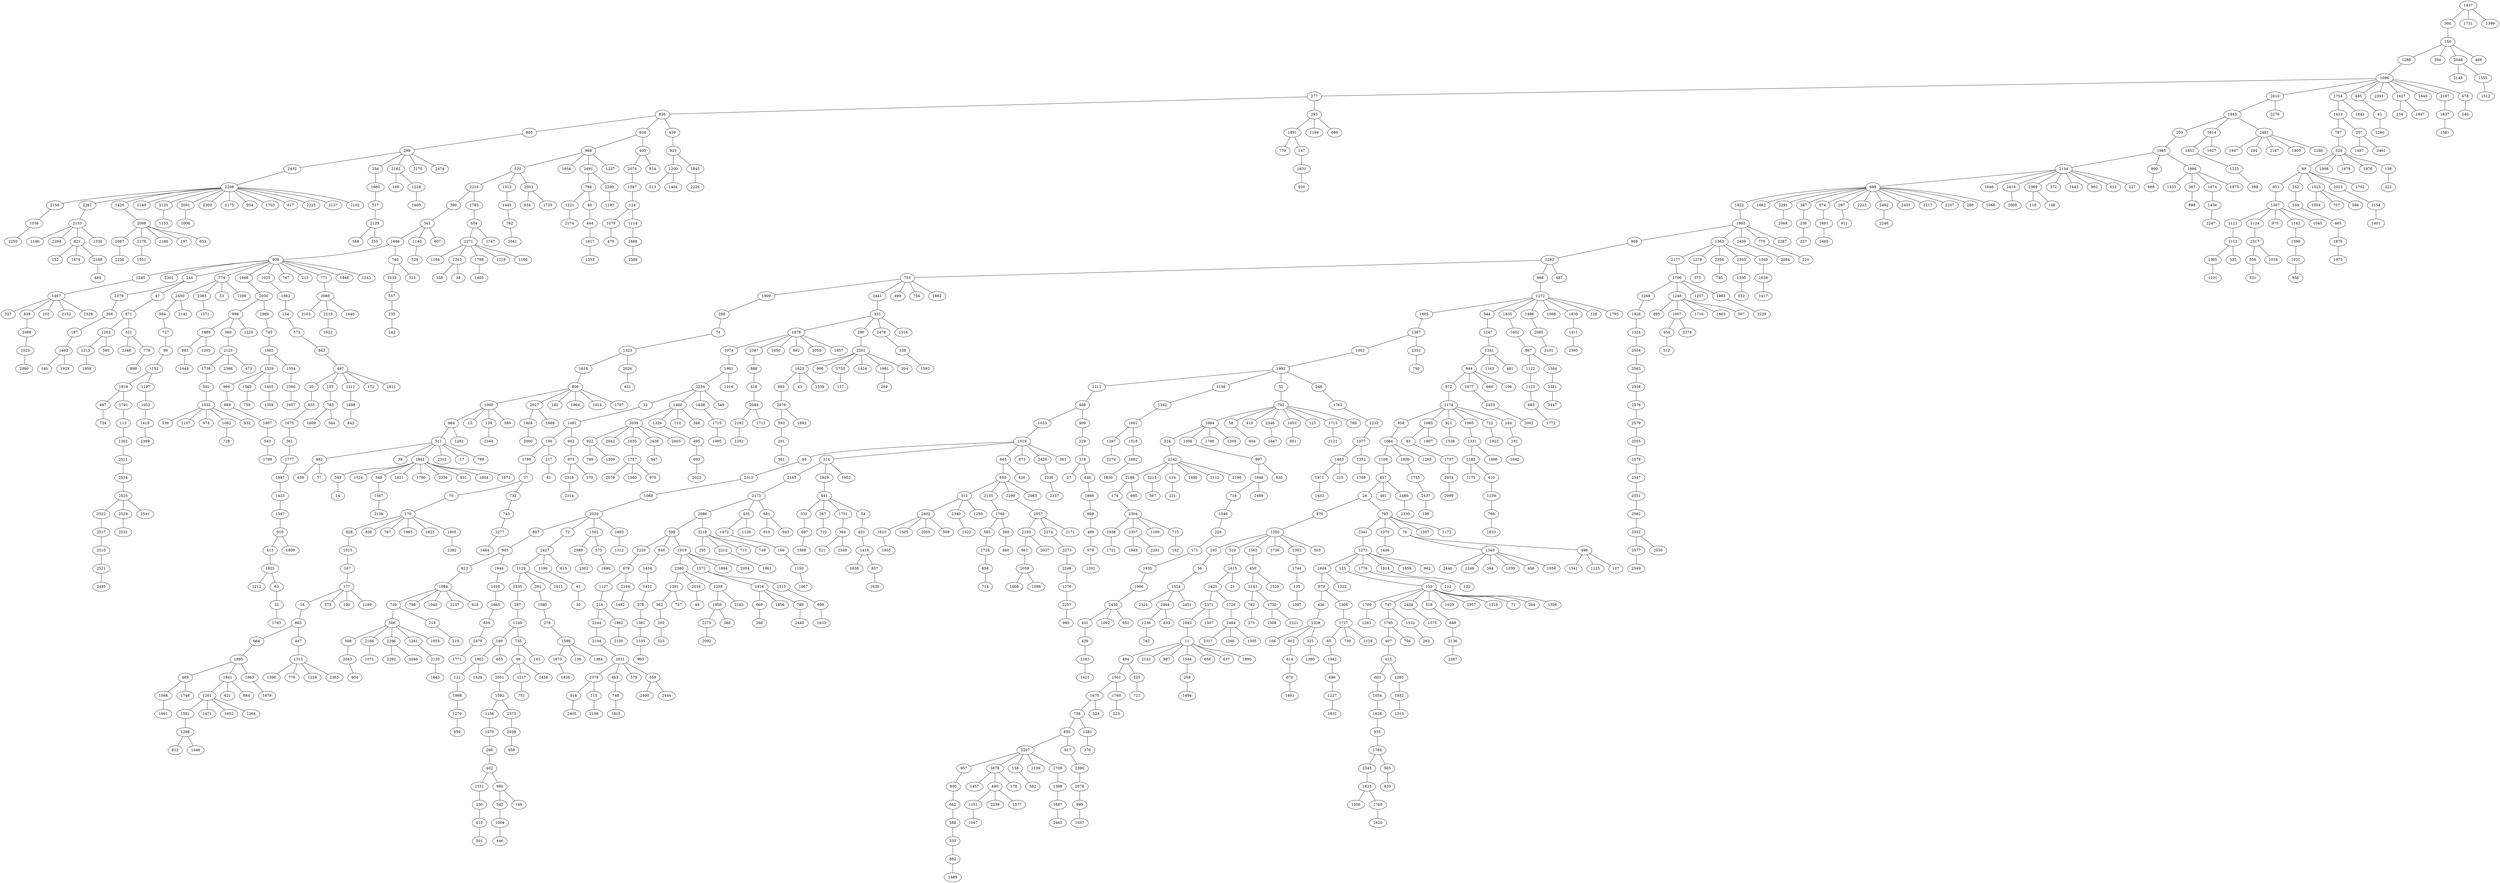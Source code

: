 strict graph "" {
	1937 -- 360;
	1937 -- 1731;
	1937 -- 1399;
	360 -- 150;
	150 -- 1288;
	150 -- 394;
	150 -- 2048;
	150 -- 468;
	1288 -- 1696;
	1696 -- 277;
	1696 -- 2010;
	1696 -- 1754;
	1696 -- 485;
	1696 -- 2393;
	1696 -- 1627;
	1696 -- 1640;
	1696 -- 2197;
	1696 -- 478;
	277 -- 826;
	277 -- 293;
	826 -- 805;
	826 -- 834;
	826 -- 639;
	805 -- 298;
	298 -- 2432;
	298 -- 254;
	298 -- 2182;
	298 -- 2170;
	298 -- 2474;
	2432 -- 2208;
	2208 -- 2156;
	2208 -- 2261;
	2208 -- 1420;
	2208 -- 2140;
	2208 -- 2125;
	2208 -- 2091;
	2208 -- 2300;
	2208 -- 2175;
	2208 -- 934;
	2208 -- 1703;
	2208 -- 617;
	2208 -- 2225;
	2208 -- 2137;
	2208 -- 2102;
	2156 -- 1036;
	1036 -- 2259;
	2010 -- 1945;
	2010 -- 2276;
	1945 -- 203;
	1945 -- 1614;
	1945 -- 2481;
	203 -- 1985;
	1985 -- 2134;
	1985 -- 890;
	1985 -- 1986;
	2134 -- 698;
	2134 -- 1646;
	2134 -- 2416;
	2134 -- 2369;
	2134 -- 372;
	2134 -- 1443;
	2134 -- 902;
	2134 -- 612;
	2134 -- 227;
	698 -- 1822;
	698 -- 1662;
	698 -- 2291;
	698 -- 387;
	698 -- 674;
	698 -- 297;
	698 -- 2223;
	698 -- 2492;
	698 -- 2435;
	698 -- 2217;
	698 -- 2107;
	698 -- 280;
	698 -- 1066;
	1822 -- 1865;
	1865 -- 869;
	1865 -- 1363;
	1865 -- 2409;
	1865 -- 770;
	1865 -- 2287;
	869 -- 2282;
	2282 -- 755;
	2282 -- 668;
	2282 -- 487;
	755 -- 1909;
	755 -- 2441;
	755 -- 499;
	755 -- 754;
	755 -- 1882;
	1909 -- 288;
	288 -- 74;
	74 -- 1323;
	834 -- 968;
	834 -- 403;
	968 -- 520;
	968 -- 1854;
	968 -- 2491;
	968 -- 1237;
	520 -- 2216;
	520 -- 1313;
	520 -- 2053;
	2216 -- 390;
	2216 -- 1785;
	390 -- 341;
	341 -- 1486;
	341 -- 1140;
	341 -- 607;
	1486 -- 909;
	1486 -- 740;
	909 -- 1245;
	909 -- 2301;
	909 -- 244;
	909 -- 774;
	909 -- 1948;
	909 -- 1025;
	909 -- 767;
	909 -- 213;
	909 -- 771;
	909 -- 1446;
	909 -- 1243;
	1245 -- 1467;
	1467 -- 327;
	1467 -- 838;
	1467 -- 102;
	1467 -- 2152;
	1467 -- 1528;
	639 -- 925;
	925 -- 1200;
	925 -- 1845;
	1200 -- 513;
	1200 -- 1404;
	2441 -- 333;
	333 -- 1978;
	333 -- 290;
	333 -- 2478;
	333 -- 1514;
	1978 -- 1074;
	1978 -- 2387;
	1978 -- 1650;
	1978 -- 892;
	1978 -- 2050;
	1978 -- 1857;
	1074 -- 1901;
	1901 -- 2254;
	1901 -- 1016;
	2254 -- 32;
	2254 -- 1460;
	2254 -- 1838;
	2254 -- 546;
	32 -- 1481;
	1481 -- 156;
	1481 -- 942;
	156 -- 1789;
	156 -- 217;
	1789 -- 37;
	37 -- 70;
	37 -- 732;
	70 -- 170;
	170 -- 828;
	170 -- 836;
	170 -- 787;
	170 -- 1965;
	170 -- 1823;
	170 -- 1805;
	254 -- 1660;
	1660 -- 517;
	668 -- 1272;
	1272 -- 1605;
	1272 -- 944;
	1272 -- 1835;
	1272 -- 1496;
	1272 -- 1068;
	1272 -- 1839;
	1272 -- 128;
	1272 -- 1793;
	1605 -- 1387;
	1387 -- 1002;
	1387 -- 2352;
	1002 -- 1992;
	1992 -- 1111;
	1992 -- 1158;
	1992 -- 52;
	1992 -- 248;
	1111 -- 408;
	408 -- 1033;
	408 -- 409;
	1033 -- 1019;
	1019 -- 95;
	1019 -- 314;
	1019 -- 645;
	1019 -- 673;
	1019 -- 2426;
	1019 -- 363;
	95 -- 2313;
	2313 -- 1088;
	1088 -- 2020;
	2020 -- 807;
	2020 -- 72;
	2020 -- 1502;
	2020 -- 2493;
	807 -- 903;
	903 -- 823;
	903 -- 1946;
	823 -- 1084;
	1084 -- 739;
	1084 -- 798;
	1084 -- 1040;
	1084 -- 2237;
	1084 -- 616;
	739 -- 506;
	739 -- 218;
	314 -- 2165;
	314 -- 1629;
	314 -- 1952;
	2165 -- 2173;
	2173 -- 2086;
	2173 -- 435;
	2173 -- 681;
	2086 -- 598;
	2086 -- 2218;
	598 -- 2220;
	598 -- 849;
	598 -- 1919;
	2220 -- 679;
	679 -- 1127;
	679 -- 2164;
	1127 -- 216;
	828 -- 1015;
	1015 -- 167;
	167 -- 177;
	177 -- 16;
	177 -- 373;
	177 -- 190;
	177 -- 1189;
	16 -- 665;
	665 -- 664;
	665 -- 447;
	664 -- 1895;
	1895 -- 469;
	1895 -- 1941;
	1895 -- 1963;
	469 -- 1568;
	469 -- 1748;
	1568 -- 1691;
	290 -- 2201;
	2201 -- 1623;
	2201 -- 906;
	2201 -- 1733;
	2201 -- 1424;
	2201 -- 1981;
	2201 -- 204;
	1623 -- 893;
	1623 -- 43;
	1623 -- 1539;
	893 -- 2076;
	2076 -- 593;
	2076 -- 1693;
	593 -- 201;
	201 -- 561;
	944 -- 1247;
	1247 -- 1341;
	1341 -- 844;
	1341 -- 1163;
	1341 -- 481;
	844 -- 872;
	844 -- 1977;
	844 -- 666;
	844 -- 106;
	872 -- 1174;
	1174 -- 958;
	1174 -- 1685;
	1174 -- 921;
	1174 -- 1065;
	1174 -- 722;
	1174 -- 164;
	958 -- 1064;
	1064 -- 1108;
	1064 -- 1836;
	1064 -- 1265;
	244 -- 2379;
	244 -- 47;
	2379 -- 308;
	308 -- 187;
	187 -- 1462;
	1462 -- 140;
	1462 -- 1929;
	1108 -- 457;
	457 -- 26;
	457 -- 461;
	457 -- 1480;
	26 -- 870;
	26 -- 765;
	870 -- 1350;
	1350 -- 195;
	1350 -- 310;
	1350 -- 1565;
	1350 -- 1736;
	1350 -- 2391;
	1350 -- 503;
	195 -- 56;
	56 -- 1318;
	1318 -- 2324;
	1318 -- 2464;
	1318 -- 2451;
	72 -- 2427;
	2427 -- 1129;
	2427 -- 1196;
	2427 -- 613;
	1129 -- 1335;
	1129 -- 281;
	1129 -- 1011;
	1335 -- 287;
	287 -- 1149;
	1149 -- 189;
	1149 -- 735;
	189 -- 1902;
	189 -- 655;
	1902 -- 121;
	1902 -- 1529;
	121 -- 1998;
	1998 -- 1270;
	774 -- 2450;
	774 -- 2383;
	774 -- 53;
	774 -- 1208;
	2450 -- 584;
	2450 -- 2141;
	584 -- 727;
	1158 -- 1342;
	1342 -- 1601;
	1601 -- 1297;
	1601 -- 1518;
	1297 -- 2279;
	2464 -- 1236;
	2464 -- 833;
	1236 -- 742;
	310 -- 1615;
	1615 -- 1425;
	1615 -- 21;
	1425 -- 2371;
	1425 -- 1726;
	2371 -- 1043;
	2371 -- 1507;
	1043 -- 11;
	11 -- 494;
	11 -- 2142;
	11 -- 987;
	11 -- 1544;
	11 -- 658;
	11 -- 637;
	11 -- 1890;
	494 -- 1501;
	494 -- 525;
	1501 -- 1670;
	1501 -- 1769;
	1670 -- 738;
	1670 -- 524;
	738 -- 850;
	738 -- 1281;
	850 -- 2207;
	850 -- 917;
	2207 -- 957;
	2207 -- 1678;
	2207 -- 158;
	2207 -- 1139;
	2207 -- 1709;
	765 -- 2341;
	765 -- 2370;
	765 -- 76;
	765 -- 1357;
	765 -- 1172;
	2341 -- 1273;
	1273 -- 1604;
	1273 -- 125;
	1273 -- 1776;
	1273 -- 1814;
	1273 -- 1858;
	1273 -- 862;
	1604 -- 879;
	1604 -- 1322;
	879 -- 436;
	879 -- 1306;
	436 -- 2328;
	2328 -- 108;
	2328 -- 602;
	2328 -- 325;
	1941 -- 1201;
	1941 -- 621;
	1941 -- 884;
	1201 -- 1591;
	1201 -- 1471;
	1201 -- 1652;
	1201 -- 1264;
	1591 -- 1266;
	1266 -- 812;
	1266 -- 1048;
	216 -- 2244;
	216 -- 1862;
	1363 -- 2177;
	1363 -- 1278;
	1363 -- 2354;
	1363 -- 2303;
	1363 -- 1349;
	2177 -- 1706;
	1706 -- 1269;
	1706 -- 1248;
	1706 -- 1257;
	1706 -- 1983;
	1269 -- 1928;
	1928 -- 1324;
	1324 -- 2554;
	2554 -- 2563;
	2563 -- 2558;
	2558 -- 2576;
	2576 -- 2579;
	2579 -- 2555;
	2555 -- 2578;
	2578 -- 2547;
	2547 -- 2551;
	293 -- 1891;
	293 -- 1194;
	293 -- 686;
	1891 -- 779;
	1891 -- 147;
	1313 -- 1445;
	1445 -- 762;
	762 -- 2041;
	2053 -- 634;
	2053 -- 1735;
	2244 -- 2104;
	2104 -- 2031;
	2031 -- 2378;
	2031 -- 463;
	2031 -- 579;
	2031 -- 559;
	2378 -- 916;
	2378 -- 115;
	916 -- 2405;
	1754 -- 1413;
	1754 -- 1641;
	1413 -- 797;
	1413 -- 207;
	797 -- 320;
	320 -- 69;
	320 -- 1009;
	320 -- 1478;
	320 -- 1976;
	320 -- 138;
	69 -- 853;
	69 -- 352;
	69 -- 1523;
	69 -- 2023;
	69 -- 1702;
	853 -- 1367;
	1367 -- 1121;
	1367 -- 1124;
	1367 -- 975;
	1367 -- 1142;
	1367 -- 1045;
	1121 -- 1113;
	125 -- 153;
	153 -- 1700;
	153 -- 747;
	153 -- 2454;
	153 -- 518;
	153 -- 1029;
	153 -- 1957;
	153 -- 1316;
	153 -- 71;
	153 -- 264;
	153 -- 1356;
	1700 -- 1293;
	2182 -- 160;
	2182 -- 1228;
	1629 -- 441;
	441 -- 332;
	441 -- 267;
	441 -- 1751;
	441 -- 54;
	332 -- 697;
	697 -- 1988;
	1685 -- 83;
	1685 -- 1907;
	83 -- 1737;
	1737 -- 2034;
	1460 -- 2039;
	1460 -- 1326;
	1460 -- 110;
	1460 -- 346;
	2039 -- 922;
	2039 -- 2042;
	2039 -- 1635;
	2039 -- 2438;
	2039 -- 2003;
	922 -- 769;
	922 -- 1309;
	52 -- 792;
	792 -- 1684;
	792 -- 58;
	792 -- 419;
	792 -- 2346;
	792 -- 1653;
	792 -- 123;
	792 -- 1713;
	792 -- 780;
	1684 -- 324;
	1684 -- 1056;
	1684 -- 1790;
	1684 -- 1209;
	324 -- 2242;
	2242 -- 2186;
	2242 -- 2215;
	2242 -- 114;
	2242 -- 1490;
	2242 -- 2112;
	2242 -- 2198;
	2186 -- 174;
	2186 -- 695;
	174 -- 2304;
	2304 -- 1938;
	2304 -- 2357;
	2304 -- 1169;
	2304 -- 715;
	1056 -- 997;
	997 -- 1848;
	997 -- 830;
	1848 -- 718;
	1848 -- 2489;
	718 -- 1546;
	1546 -- 226;
	226 -- 171;
	171 -- 1935;
	1935 -- 1906;
	1906 -- 2430;
	2430 -- 431;
	2430 -- 1092;
	2430 -- 952;
	431 -- 429;
	2215 -- 567;
	849 -- 1434;
	1434 -- 1431;
	1431 -- 379;
	379 -- 1381;
	1381 -- 1535;
	645 -- 650;
	645 -- 420;
	650 -- 312;
	650 -- 2155;
	650 -- 2299;
	650 -- 2083;
	312 -- 2402;
	312 -- 2340;
	312 -- 1250;
	2402 -- 1610;
	2402 -- 1505;
	2402 -- 2055;
	2402 -- 509;
	1610 -- 1855;
	1785 -- 654;
	654 -- 2271;
	654 -- 1747;
	2271 -- 1164;
	2271 -- 1263;
	2271 -- 1788;
	2271 -- 1218;
	2271 -- 1160;
	2387 -- 888;
	888 -- 418;
	418 -- 2049;
	2049 -- 2192;
	2049 -- 1712;
	2192 -- 1252;
	1565 -- 450;
	450 -- 1143;
	450 -- 1520;
	1143 -- 782;
	1143 -- 1730;
	782 -- 275;
	447 -- 1315;
	1315 -- 1396;
	1315 -- 776;
	1315 -- 1226;
	1315 -- 2363;
	1113 -- 1365;
	1113 -- 535;
	1365 -- 1101;
	403 -- 2074;
	403 -- 814;
	2074 -- 1587;
	1587 -- 124;
	124 -- 1079;
	124 -- 1114;
	1079 -- 479;
	1948 -- 2030;
	2030 -- 998;
	2030 -- 1989;
	998 -- 1889;
	998 -- 569;
	998 -- 1224;
	1889 -- 983;
	1889 -- 1205;
	983 -- 1648;
	2155 -- 1766;
	1766 -- 585;
	1766 -- 369;
	585 -- 1728;
	1728 -- 858;
	1323 -- 1618;
	1323 -- 2026;
	1618 -- 808;
	808 -- 1000;
	808 -- 2027;
	808 -- 182;
	808 -- 1964;
	808 -- 1914;
	808 -- 1707;
	1000 -- 964;
	1000 -- 15;
	1000 -- 139;
	1000 -- 580;
	1124 -- 1517;
	1517 -- 556;
	1517 -- 1018;
	556 -- 531;
	747 -- 1795;
	747 -- 1532;
	1795 -- 407;
	1795 -- 704;
	407 -- 415;
	415 -- 601;
	415 -- 1280;
	601 -- 1034;
	1034 -- 1628;
	1628 -- 935;
	935 -- 1784;
	1784 -- 2343;
	1784 -- 565;
	115 -- 2108;
	2551 -- 2562;
	2562 -- 2552;
	2552 -- 2577;
	2552 -- 2550;
	1270 -- 659;
	352 -- 104;
	104 -- 465;
	465 -- 1876;
	1876 -- 1973;
	485 -- 61;
	61 -- 2260;
	2261 -- 2153;
	2153 -- 1146;
	2153 -- 2284;
	2153 -- 821;
	2153 -- 1330;
	1835 -- 1602;
	1602 -- 867;
	867 -- 1122;
	867 -- 1304;
	1122 -- 1123;
	1123 -- 685;
	267 -- 710;
	1938 -- 1721;
	2416 -- 2005;
	409 -- 229;
	229 -- 319;
	319 -- 27;
	319 -- 646;
	281 -- 1580;
	964 -- 511;
	964 -- 1292;
	511 -- 482;
	511 -- 39;
	511 -- 1841;
	511 -- 2312;
	511 -- 17;
	511 -- 789;
	482 -- 439;
	482 -- 77;
	1919 -- 2380;
	1919 -- 1572;
	1919 -- 1894;
	1919 -- 2054;
	1420 -- 2098;
	369 -- 460;
	1751 -- 364;
	2340 -- 1522;
	207 -- 1487;
	207 -- 2461;
	1946 -- 1010;
	1010 -- 1665;
	1665 -- 859;
	859 -- 2479;
	2479 -- 1771;
	917 -- 2390;
	2370 -- 1436;
	2343 -- 1625;
	1625 -- 1500;
	1625 -- 1760;
	2478 -- 339;
	1278 -- 375;
	2380 -- 1391;
	2380 -- 2016;
	2380 -- 2258;
	1391 -- 562;
	1391 -- 737;
	562 -- 205;
	205 -- 523;
	1726 -- 2484;
	2484 -- 2317;
	2484 -- 1260;
	2484 -- 1305;
	1025 -- 1962;
	1962 -- 154;
	154 -- 573;
	573 -- 843;
	843 -- 497;
	497 -- 20;
	497 -- 155;
	497 -- 1211;
	497 -- 172;
	497 -- 1611;
	1572 -- 1916;
	1572 -- 1515;
	1916 -- 669;
	1916 -- 1856;
	1916 -- 788;
	669 -- 266;
	76 -- 1340;
	76 -- 496;
	1340 -- 2446;
	1340 -- 1249;
	1340 -- 594;
	1340 -- 1039;
	1340 -- 456;
	1340 -- 1058;
	727 -- 99;
	99 -- 1152;
	1152 -- 1819;
	1152 -- 1197;
	1819 -- 467;
	1819 -- 1791;
	467 -- 734;
	957 -- 930;
	930 -- 662;
	662 -- 588;
	588 -- 533;
	533 -- 882;
	435 -- 1972;
	435 -- 1126;
	1972 -- 166;
	166 -- 1150;
	1150 -- 1067;
	2291 -- 2068;
	1326 -- 495;
	495 -- 693;
	693 -- 2022;
	2027 -- 1804;
	2027 -- 1689;
	1804 -- 2000;
	525 -- 721;
	47 -- 671;
	671 -- 1203;
	671 -- 331;
	1203 -- 1213;
	1203 -- 590;
	1213 -- 1958;
	1263 -- 358;
	1263 -- 38;
	1535 -- 963;
	732 -- 743;
	743 -- 2277;
	2277 -- 1484;
	2454 -- 1575;
	1989 -- 745;
	745 -- 1885;
	1885 -- 1329;
	1885 -- 1354;
	1329 -- 966;
	1329 -- 1563;
	1329 -- 1455;
	966 -- 889;
	889 -- 1807;
	1807 -- 543;
	543 -- 1799;
	518 -- 688;
	688 -- 2136;
	2136 -- 2267;
	20 -- 635;
	635 -- 1675;
	1675 -- 361;
	361 -- 1777;
	1777 -- 1997;
	1997 -- 1423;
	2098 -- 2087;
	2098 -- 2176;
	2098 -- 2180;
	2098 -- 197;
	2098 -- 653;
	2087 -- 2256;
	1306 -- 1727;
	1727 -- 65;
	1727 -- 730;
	1727 -- 1128;
	65 -- 1042;
	1042 -- 696;
	696 -- 1227;
	463 -- 748;
	748 -- 1810;
	565 -- 820;
	1791 -- 113;
	1836 -- 1755;
	1755 -- 2437;
	2437 -- 199;
	506 -- 508;
	506 -- 2166;
	506 -- 2296;
	506 -- 1241;
	506 -- 1055;
	508 -- 2043;
	2043 -- 904;
	2369 -- 116;
	2369 -- 148;
	890 -- 689;
	2048 -- 2145;
	2048 -- 1555;
	740 -- 1235;
	740 -- 315;
	1235 -- 557;
	557 -- 235;
	235 -- 242;
	2218 -- 295;
	2218 -- 2212;
	2218 -- 713;
	2218 -- 749;
	1580 -- 278;
	602 -- 614;
	614 -- 670;
	670 -- 1491;
	1496 -- 2085;
	2085 -- 2101;
	1986 -- 1333;
	1986 -- 307;
	1986 -- 1674;
	1986 -- 1975;
	248 -- 1762;
	1762 -- 1233;
	2354 -- 795;
	1196 -- 41;
	41 -- 30;
	735 -- 46;
	735 -- 141;
	46 -- 2051;
	46 -- 1217;
	46 -- 2458;
	2051 -- 1592;
	1592 -- 1156;
	1592 -- 2373;
	1156 -- 1570;
	1570 -- 296;
	296 -- 402;
	402 -- 1531;
	402 -- 980;
	1531 -- 230;
	230 -- 610;
	610 -- 501;
	1423 -- 1547;
	1547 -- 910;
	910 -- 413;
	910 -- 1809;
	413 -- 1825;
	1825 -- 1212;
	1825 -- 63;
	2016 -- 49;
	1114 -- 1686;
	569 -- 2123;
	2123 -- 1738;
	2123 -- 2386;
	2123 -- 473;
	1738 -- 502;
	1733 -- 137;
	2299 -- 2057;
	2057 -- 2193;
	2057 -- 2274;
	2057 -- 2171;
	2193 -- 861;
	2193 -- 2037;
	861 -- 2058;
	1142 -- 1590;
	1304 -- 2381;
	2381 -- 2447;
	2125 -- 1153;
	307 -- 898;
	2303 -- 1550;
	1550 -- 552;
	2058 -- 1608;
	2058 -- 1098;
	838 -- 2468;
	2468 -- 1023;
	1023 -- 2090;
	1140 -- 529;
	1678 -- 1457;
	1678 -- 490;
	1678 -- 178;
	1502 -- 2389;
	1502 -- 575;
	2389 -- 2302;
	2493 -- 1312;
	1614 -- 1851;
	1614 -- 1927;
	921 -- 1538;
	387 -- 238;
	238 -- 237;
	1674 -- 1456;
	1456 -- 2247;
	2491 -- 794;
	2491 -- 2290;
	54 -- 453;
	2390 -- 2078;
	2078 -- 999;
	999 -- 1037;
	1776 -- 212;
	2426 -- 2336;
	1217 -- 751;
	1635 -- 1757;
	1757 -- 2079;
	1757 -- 1560;
	1757 -- 970;
	58 -- 604;
	1814 -- 132;
	1065 -- 1331;
	1331 -- 1162;
	1331 -- 1498;
	1162 -- 1173;
	1162 -- 410;
	1590 -- 1031;
	2373 -- 2038;
	2038 -- 959;
	147 -- 1631;
	2274 -- 2273;
	1841 -- 349;
	1841 -- 1524;
	1841 -- 548;
	1841 -- 1821;
	1841 -- 1780;
	1841 -- 2356;
	1841 -- 831;
	1841 -- 1934;
	1841 -- 1672;
	349 -- 14;
	1839 -- 1411;
	1411 -- 2395;
	113 -- 1302;
	1233 -- 1077;
	1077 -- 1483;
	1077 -- 1352;
	1483 -- 1971;
	1483 -- 215;
	1971 -- 1432;
	1555 -- 1512;
	794 -- 1221;
	794 -- 40;
	1221 -- 2174;
	2166 -- 1071;
	2438 -- 947;
	502 -- 1032;
	1032 -- 539;
	1032 -- 1107;
	1032 -- 974;
	1032 -- 1062;
	1032 -- 932;
	2336 -- 2337;
	788 -- 2440;
	1248 -- 895;
	1248 -- 1007;
	1248 -- 1716;
	1248 -- 1663;
	1248 -- 507;
	2091 -- 1006;
	1302 -- 2511;
	2511 -- 2534;
	2534 -- 2525;
	2525 -- 2522;
	2525 -- 2529;
	2525 -- 2541;
	1977 -- 2453;
	2453 -- 2002;
	2273 -- 2248;
	2481 -- 1947;
	2481 -- 294;
	2481 -- 2187;
	2481 -- 1905;
	2481 -- 2286;
	1031 -- 856;
	1349 -- 1028;
	1028 -- 1417;
	2212 -- 1961;
	2290 -- 1193;
	722 -- 1922;
	882 -- 1489;
	40 -- 444;
	444 -- 1617;
	1617 -- 1253;
	429 -- 2183;
	2352 -- 750;
	2409 -- 2084;
	490 -- 1151;
	490 -- 2239;
	490 -- 1577;
	674 -- 1681;
	1681 -- 2460;
	1563 -- 759;
	1544 -- 258;
	258 -- 1494;
	2296 -- 2292;
	2296 -- 2046;
	1515 -- 699;
	1151 -- 1047;
	158 -- 582;
	771 -- 2088;
	2088 -- 2103;
	2088 -- 2219;
	2088 -- 1440;
	575 -- 1690;
	278 -- 1589;
	1589 -- 1873;
	1589 -- 136;
	1589 -- 1384;
	1873 -- 1826;
	2164 -- 1482;
	2577 -- 2549;
	2219 -- 1622;
	548 -- 1567;
	1567 -- 2138;
	114 -- 231;
	1518 -- 1692;
	1851 -- 1225;
	1225 -- 388;
	155 -- 783;
	1862 -- 2105;
	496 -- 1541;
	496 -- 1125;
	496 -- 107;
	1007 -- 454;
	1007 -- 2374;
	454 -- 512;
	2346 -- 1647;
	2522 -- 2517;
	2517 -- 2510;
	2510 -- 2521;
	2521 -- 2495;
	1523 -- 1054;
	1523 -- 707;
	1523 -- 596;
	1838 -- 1715;
	1715 -- 1995;
	2176 -- 1551;
	1631 -- 920;
	297 -- 911;
	1730 -- 1508;
	1730 -- 2221;
	2258 -- 1959;
	2258 -- 2163;
	1959 -- 2275;
	1959 -- 380;
	453 -- 1418;
	1418 -- 1638;
	1418 -- 857;
	2275 -- 2092;
	517 -- 2129;
	2129 -- 568;
	2129 -- 355;
	2529 -- 2532;
	2383 -- 1571;
	685 -- 1772;
	1963 -- 1878;
	1627 -- 234;
	1627 -- 1847;
	770 -- 210;
	1788 -- 1405;
	857 -- 1630;
	681 -- 810;
	681 -- 943;
	1241 -- 2120;
	2120 -- 1643;
	339 -- 1593;
	2183 -- 1421;
	1197 -- 1052;
	1052 -- 1419;
	1419 -- 2399;
	2034 -- 2099;
	1354 -- 2360;
	1280 -- 1932;
	1932 -- 1319;
	980 -- 542;
	980 -- 149;
	542 -- 1004;
	1004 -- 446;
	783 -- 1609;
	783 -- 544;
	821 -- 152;
	821 -- 1474;
	821 -- 2169;
	364 -- 321;
	364 -- 2349;
	2391 -- 1744;
	1653 -- 851;
	331 -- 2348;
	331 -- 778;
	2360 -- 1657;
	1981 -- 269;
	63 -- 33;
	33 -- 1763;
	2248 -- 1376;
	410 -- 1239;
	1239 -- 766;
	766 -- 1833;
	942 -- 875;
	875 -- 2316;
	875 -- 179;
	2316 -- 2314;
	217 -- 81;
	1211 -- 1898;
	1898 -- 442;
	1713 -- 2121;
	2492 -- 2246;
	2357 -- 1949;
	2357 -- 2281;
	699 -- 1633;
	1352 -- 1768;
	559 -- 2400;
	559 -- 2444;
	1769 -- 223;
	1532 -- 263;
	1376 -- 2257;
	1760 -- 1620;
	1686 -- 2309;
	1744 -- 135;
	135 -- 1097;
	1455 -- 1359;
	2023 -- 1154;
	1154 -- 1401;
	164 -- 191;
	191 -- 1642;
	2257 -- 990;
	1692 -- 1830;
	1281 -- 376;
	1062 -- 728;
	218 -- 219;
	2169 -- 484;
	2197 -- 1837;
	138 -- 322;
	1227 -- 1832;
	139 -- 2344;
	1845 -- 2226;
	1228 -- 1600;
	858 -- 714;
	1480 -- 2330;
	1709 -- 1398;
	1398 -- 1687;
	1687 -- 2463;
	778 -- 899;
	646 -- 1866;
	1866 -- 969;
	969 -- 489;
	489 -- 676;
	676 -- 1202;
	1983 -- 2229;
	478 -- 240;
	1805 -- 2382;
	1837 -- 1561;
	715 -- 162;
	325 -- 1380;
	2026 -- 451;
}

